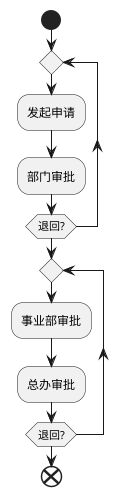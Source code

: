 @startuml
start

repeat
:发起申请;
:部门审批;
repeat while (退回?)
repeat
:事业部审批;
:总办审批;
repeat while (退回?)

end
@enduml